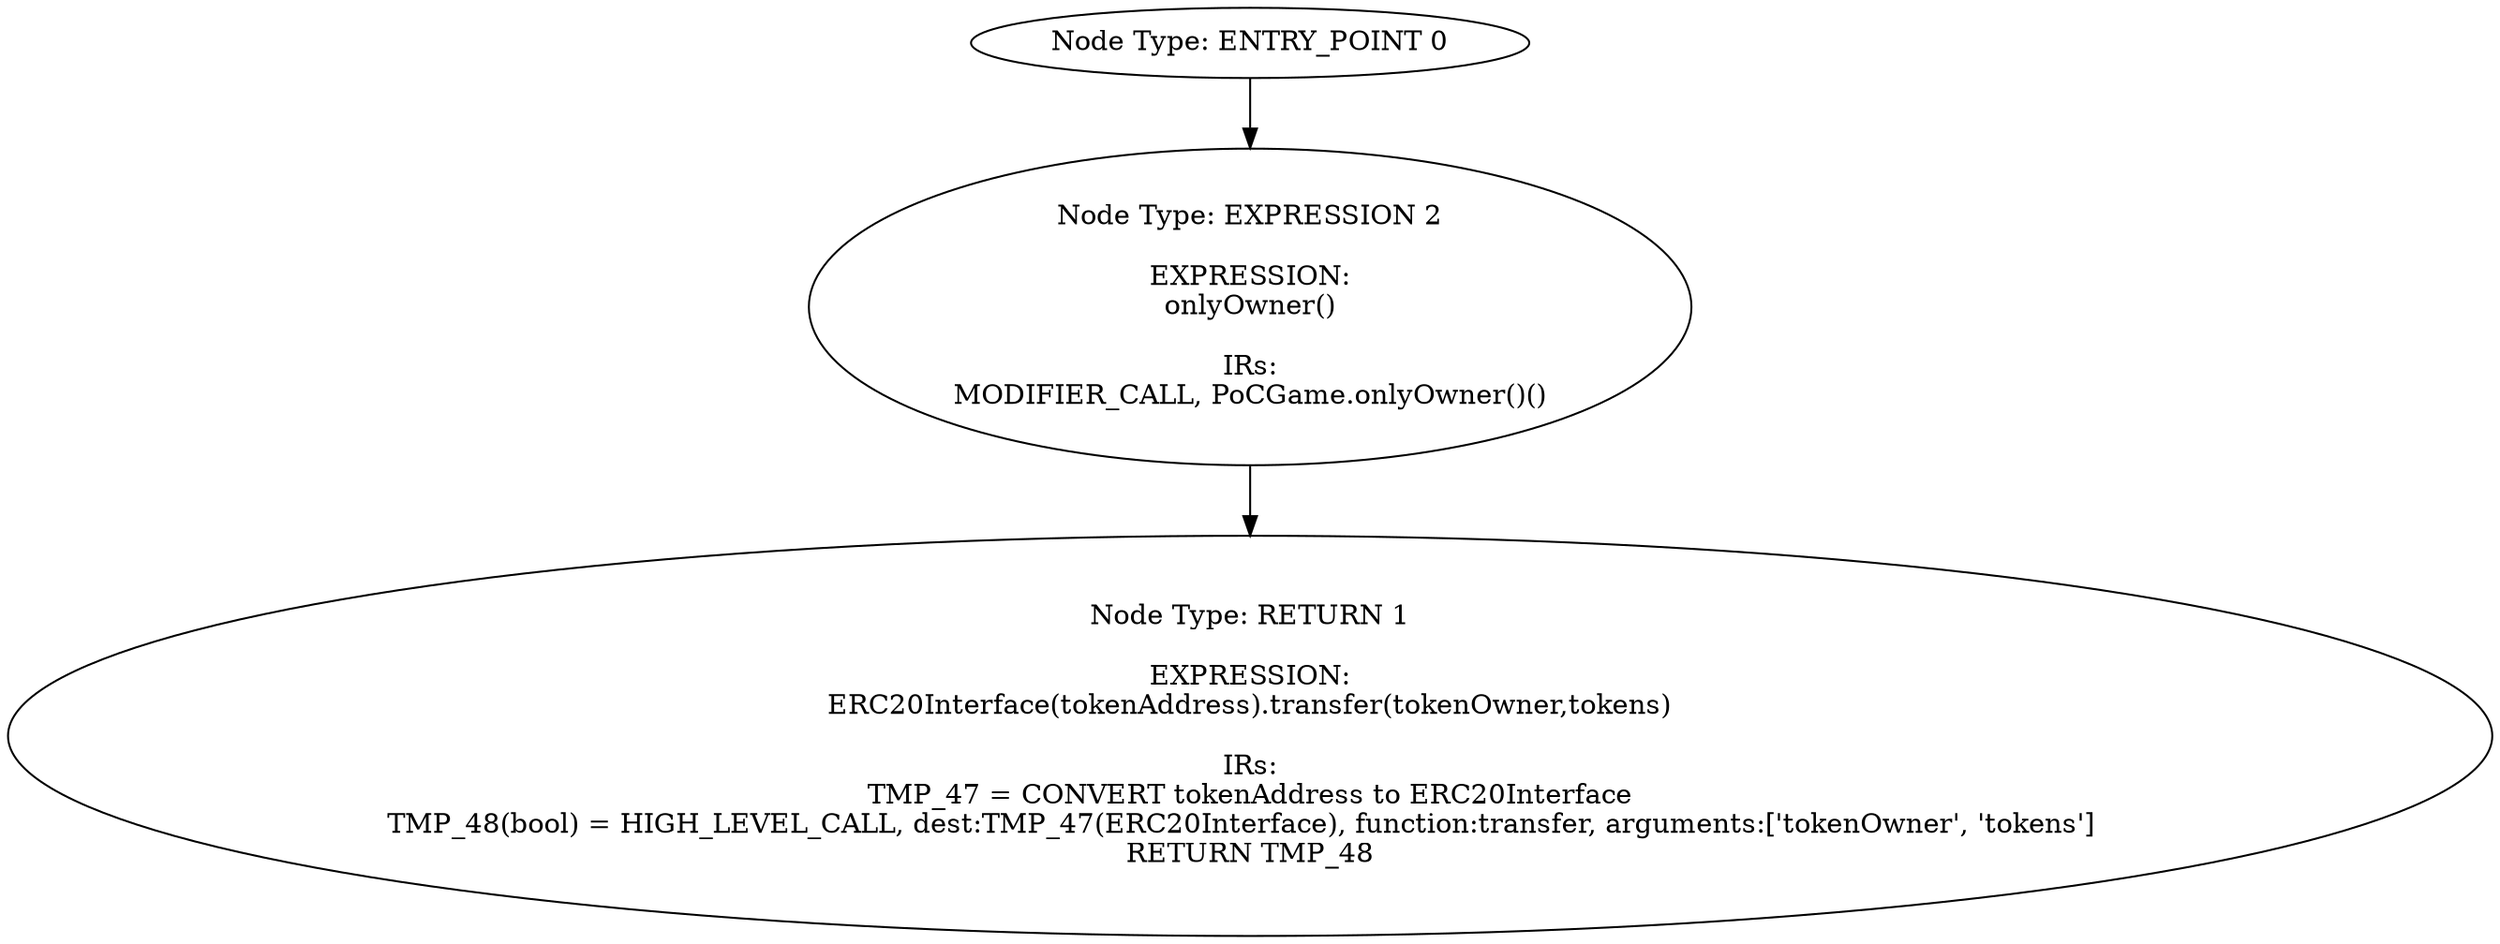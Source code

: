 digraph{
0[label="Node Type: ENTRY_POINT 0
"];
0->2;
1[label="Node Type: RETURN 1

EXPRESSION:
ERC20Interface(tokenAddress).transfer(tokenOwner,tokens)

IRs:
TMP_47 = CONVERT tokenAddress to ERC20Interface
TMP_48(bool) = HIGH_LEVEL_CALL, dest:TMP_47(ERC20Interface), function:transfer, arguments:['tokenOwner', 'tokens']  
RETURN TMP_48"];
2[label="Node Type: EXPRESSION 2

EXPRESSION:
onlyOwner()

IRs:
MODIFIER_CALL, PoCGame.onlyOwner()()"];
2->1;
}
